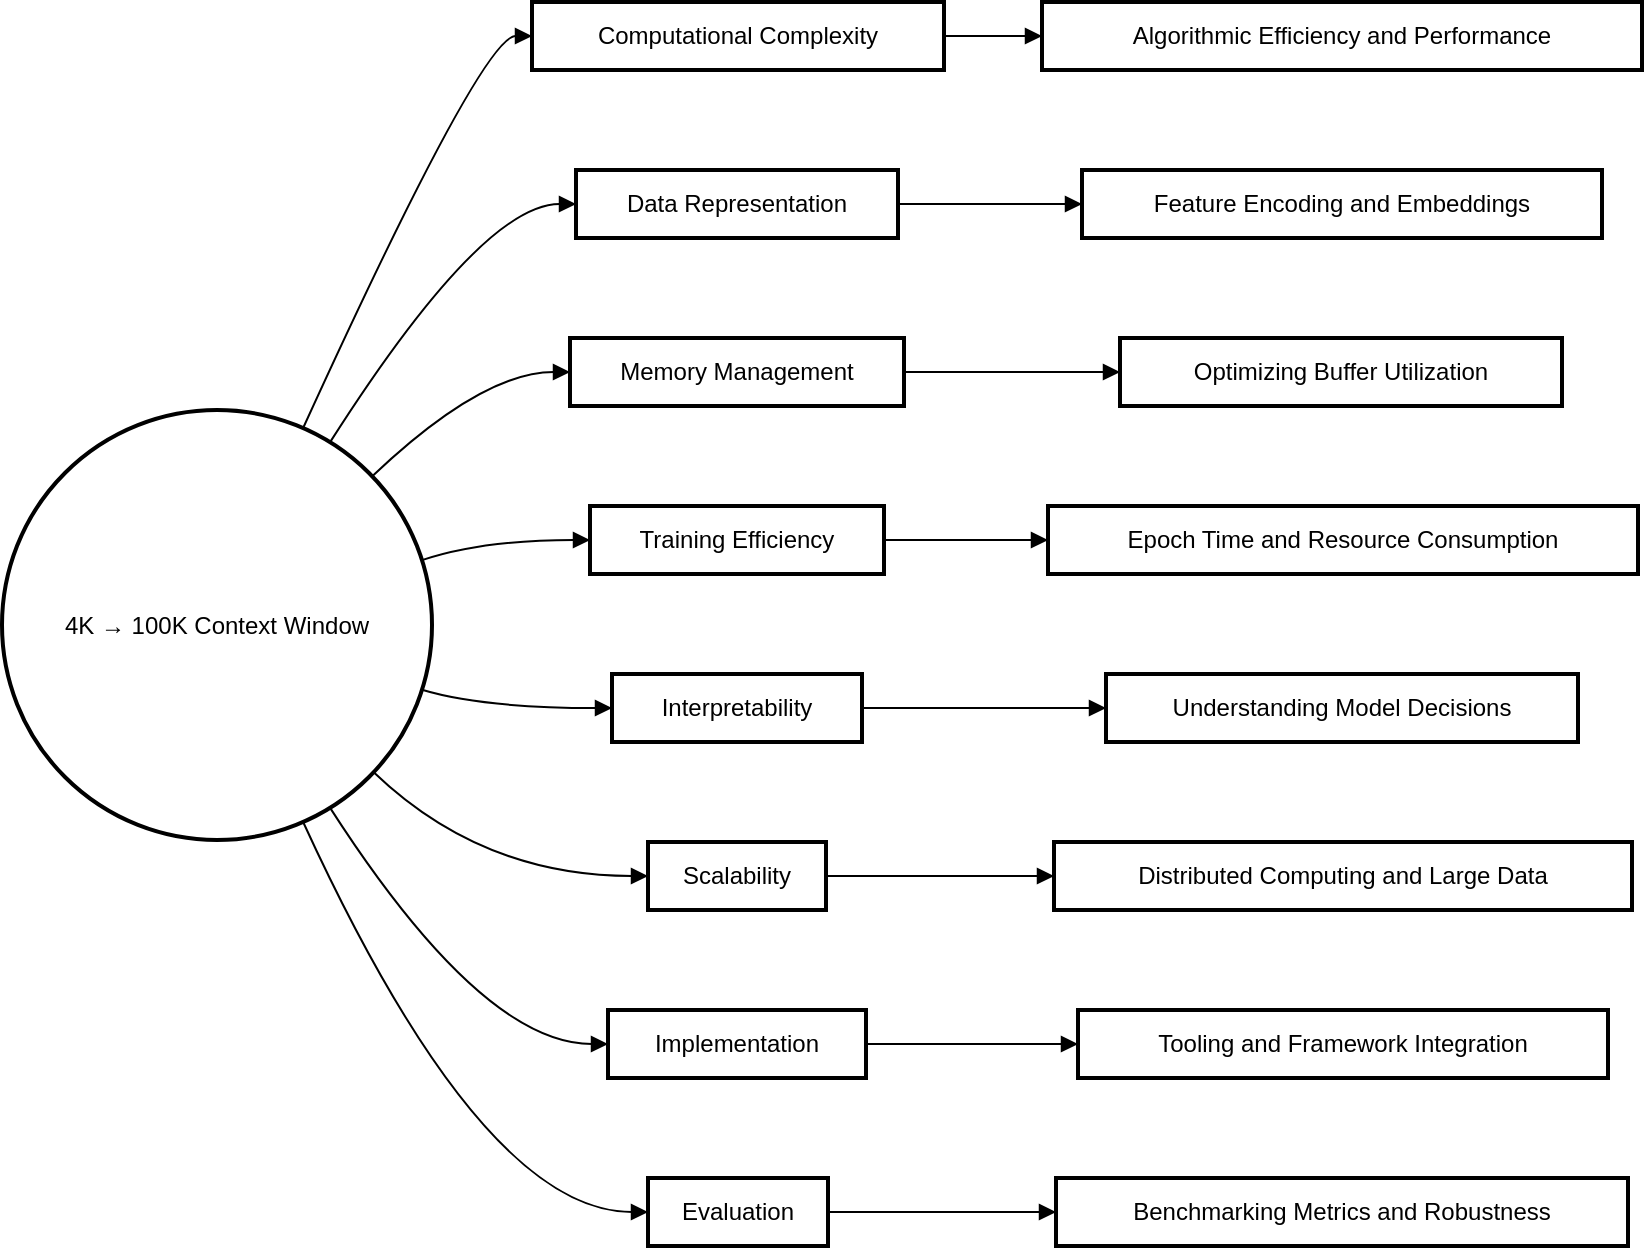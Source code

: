 <mxfile version="24.6.4" type="github">
  <diagram name="Page-1" id="yfuW2u0msrNGeE1JqQ95">
    <mxGraphModel>
      <root>
        <mxCell id="0" />
        <mxCell id="1" parent="0" />
        <mxCell id="2" value="4K → 100K Context Window" style="ellipse;aspect=fixed;strokeWidth=2;whiteSpace=wrap;" vertex="1" parent="1">
          <mxGeometry y="204" width="215" height="215" as="geometry" />
        </mxCell>
        <mxCell id="3" value="Computational Complexity" style="whiteSpace=wrap;strokeWidth=2;" vertex="1" parent="1">
          <mxGeometry x="265" width="206" height="34" as="geometry" />
        </mxCell>
        <mxCell id="4" value="Data Representation" style="whiteSpace=wrap;strokeWidth=2;" vertex="1" parent="1">
          <mxGeometry x="287" y="84" width="161" height="34" as="geometry" />
        </mxCell>
        <mxCell id="5" value="Memory Management" style="whiteSpace=wrap;strokeWidth=2;" vertex="1" parent="1">
          <mxGeometry x="284" y="168" width="167" height="34" as="geometry" />
        </mxCell>
        <mxCell id="6" value="Training Efficiency" style="whiteSpace=wrap;strokeWidth=2;" vertex="1" parent="1">
          <mxGeometry x="294" y="252" width="147" height="34" as="geometry" />
        </mxCell>
        <mxCell id="7" value="Interpretability" style="whiteSpace=wrap;strokeWidth=2;" vertex="1" parent="1">
          <mxGeometry x="305" y="336" width="125" height="34" as="geometry" />
        </mxCell>
        <mxCell id="8" value="Scalability" style="whiteSpace=wrap;strokeWidth=2;" vertex="1" parent="1">
          <mxGeometry x="323" y="420" width="89" height="34" as="geometry" />
        </mxCell>
        <mxCell id="9" value="Implementation" style="whiteSpace=wrap;strokeWidth=2;" vertex="1" parent="1">
          <mxGeometry x="303" y="504" width="129" height="34" as="geometry" />
        </mxCell>
        <mxCell id="10" value="Evaluation" style="whiteSpace=wrap;strokeWidth=2;" vertex="1" parent="1">
          <mxGeometry x="323" y="588" width="90" height="34" as="geometry" />
        </mxCell>
        <mxCell id="11" value="Algorithmic Efficiency and Performance" style="whiteSpace=wrap;strokeWidth=2;" vertex="1" parent="1">
          <mxGeometry x="520" width="300" height="34" as="geometry" />
        </mxCell>
        <mxCell id="12" value="Feature Encoding and Embeddings" style="whiteSpace=wrap;strokeWidth=2;" vertex="1" parent="1">
          <mxGeometry x="540" y="84" width="260" height="34" as="geometry" />
        </mxCell>
        <mxCell id="13" value="Optimizing Buffer Utilization" style="whiteSpace=wrap;strokeWidth=2;" vertex="1" parent="1">
          <mxGeometry x="559" y="168" width="221" height="34" as="geometry" />
        </mxCell>
        <mxCell id="14" value="Epoch Time and Resource Consumption" style="whiteSpace=wrap;strokeWidth=2;" vertex="1" parent="1">
          <mxGeometry x="523" y="252" width="295" height="34" as="geometry" />
        </mxCell>
        <mxCell id="15" value="Understanding Model Decisions" style="whiteSpace=wrap;strokeWidth=2;" vertex="1" parent="1">
          <mxGeometry x="552" y="336" width="236" height="34" as="geometry" />
        </mxCell>
        <mxCell id="16" value="Distributed Computing and Large Data" style="whiteSpace=wrap;strokeWidth=2;" vertex="1" parent="1">
          <mxGeometry x="526" y="420" width="289" height="34" as="geometry" />
        </mxCell>
        <mxCell id="17" value="Tooling and Framework Integration" style="whiteSpace=wrap;strokeWidth=2;" vertex="1" parent="1">
          <mxGeometry x="538" y="504" width="265" height="34" as="geometry" />
        </mxCell>
        <mxCell id="18" value="Benchmarking Metrics and Robustness" style="whiteSpace=wrap;strokeWidth=2;" vertex="1" parent="1">
          <mxGeometry x="527" y="588" width="286" height="34" as="geometry" />
        </mxCell>
        <mxCell id="19" value="" style="curved=1;startArrow=none;endArrow=block;exitX=0.72;exitY=0;entryX=0;entryY=0.5;" edge="1" parent="1" source="2" target="3">
          <mxGeometry relative="1" as="geometry">
            <Array as="points">
              <mxPoint x="240" y="17" />
            </Array>
          </mxGeometry>
        </mxCell>
        <mxCell id="20" value="" style="curved=1;startArrow=none;endArrow=block;exitX=0.81;exitY=0;entryX=0;entryY=0.5;" edge="1" parent="1" source="2" target="4">
          <mxGeometry relative="1" as="geometry">
            <Array as="points">
              <mxPoint x="240" y="101" />
            </Array>
          </mxGeometry>
        </mxCell>
        <mxCell id="21" value="" style="curved=1;startArrow=none;endArrow=block;exitX=1;exitY=0.02;entryX=0;entryY=0.5;" edge="1" parent="1" source="2" target="5">
          <mxGeometry relative="1" as="geometry">
            <Array as="points">
              <mxPoint x="240" y="185" />
            </Array>
          </mxGeometry>
        </mxCell>
        <mxCell id="22" value="" style="curved=1;startArrow=none;endArrow=block;exitX=1;exitY=0.34;entryX=0;entryY=0.5;" edge="1" parent="1" source="2" target="6">
          <mxGeometry relative="1" as="geometry">
            <Array as="points">
              <mxPoint x="240" y="269" />
            </Array>
          </mxGeometry>
        </mxCell>
        <mxCell id="23" value="" style="curved=1;startArrow=none;endArrow=block;exitX=1;exitY=0.66;entryX=0;entryY=0.5;" edge="1" parent="1" source="2" target="7">
          <mxGeometry relative="1" as="geometry">
            <Array as="points">
              <mxPoint x="240" y="353" />
            </Array>
          </mxGeometry>
        </mxCell>
        <mxCell id="24" value="" style="curved=1;startArrow=none;endArrow=block;exitX=1;exitY=0.97;entryX=0;entryY=0.5;" edge="1" parent="1" source="2" target="8">
          <mxGeometry relative="1" as="geometry">
            <Array as="points">
              <mxPoint x="240" y="437" />
            </Array>
          </mxGeometry>
        </mxCell>
        <mxCell id="25" value="" style="curved=1;startArrow=none;endArrow=block;exitX=0.81;exitY=1;entryX=0;entryY=0.5;" edge="1" parent="1" source="2" target="9">
          <mxGeometry relative="1" as="geometry">
            <Array as="points">
              <mxPoint x="240" y="521" />
            </Array>
          </mxGeometry>
        </mxCell>
        <mxCell id="26" value="" style="curved=1;startArrow=none;endArrow=block;exitX=0.72;exitY=1;entryX=0;entryY=0.5;" edge="1" parent="1" source="2" target="10">
          <mxGeometry relative="1" as="geometry">
            <Array as="points">
              <mxPoint x="240" y="605" />
            </Array>
          </mxGeometry>
        </mxCell>
        <mxCell id="27" value="" style="curved=1;startArrow=none;endArrow=block;exitX=1;exitY=0.5;entryX=0;entryY=0.5;" edge="1" parent="1" source="3" target="11">
          <mxGeometry relative="1" as="geometry">
            <Array as="points" />
          </mxGeometry>
        </mxCell>
        <mxCell id="28" value="" style="curved=1;startArrow=none;endArrow=block;exitX=1;exitY=0.5;entryX=0;entryY=0.5;" edge="1" parent="1" source="4" target="12">
          <mxGeometry relative="1" as="geometry">
            <Array as="points" />
          </mxGeometry>
        </mxCell>
        <mxCell id="29" value="" style="curved=1;startArrow=none;endArrow=block;exitX=1;exitY=0.5;entryX=0;entryY=0.5;" edge="1" parent="1" source="5" target="13">
          <mxGeometry relative="1" as="geometry">
            <Array as="points" />
          </mxGeometry>
        </mxCell>
        <mxCell id="30" value="" style="curved=1;startArrow=none;endArrow=block;exitX=1;exitY=0.5;entryX=0;entryY=0.5;" edge="1" parent="1" source="6" target="14">
          <mxGeometry relative="1" as="geometry">
            <Array as="points" />
          </mxGeometry>
        </mxCell>
        <mxCell id="31" value="" style="curved=1;startArrow=none;endArrow=block;exitX=1;exitY=0.5;entryX=0;entryY=0.5;" edge="1" parent="1" source="7" target="15">
          <mxGeometry relative="1" as="geometry">
            <Array as="points" />
          </mxGeometry>
        </mxCell>
        <mxCell id="32" value="" style="curved=1;startArrow=none;endArrow=block;exitX=1;exitY=0.5;entryX=0;entryY=0.5;" edge="1" parent="1" source="8" target="16">
          <mxGeometry relative="1" as="geometry">
            <Array as="points" />
          </mxGeometry>
        </mxCell>
        <mxCell id="33" value="" style="curved=1;startArrow=none;endArrow=block;exitX=1;exitY=0.5;entryX=0;entryY=0.5;" edge="1" parent="1" source="9" target="17">
          <mxGeometry relative="1" as="geometry">
            <Array as="points" />
          </mxGeometry>
        </mxCell>
        <mxCell id="34" value="" style="curved=1;startArrow=none;endArrow=block;exitX=0.99;exitY=0.5;entryX=0;entryY=0.5;" edge="1" parent="1" source="10" target="18">
          <mxGeometry relative="1" as="geometry">
            <Array as="points" />
          </mxGeometry>
        </mxCell>
      </root>
    </mxGraphModel>
  </diagram>
</mxfile>

